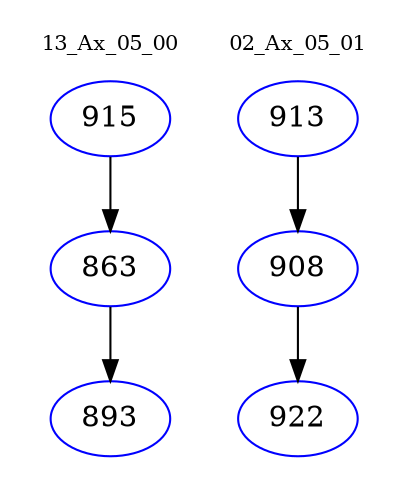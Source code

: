 digraph{
subgraph cluster_0 {
color = white
label = "13_Ax_05_00";
fontsize=10;
T0_915 [label="915", color="blue"]
T0_915 -> T0_863 [color="black"]
T0_863 [label="863", color="blue"]
T0_863 -> T0_893 [color="black"]
T0_893 [label="893", color="blue"]
}
subgraph cluster_1 {
color = white
label = "02_Ax_05_01";
fontsize=10;
T1_913 [label="913", color="blue"]
T1_913 -> T1_908 [color="black"]
T1_908 [label="908", color="blue"]
T1_908 -> T1_922 [color="black"]
T1_922 [label="922", color="blue"]
}
}
